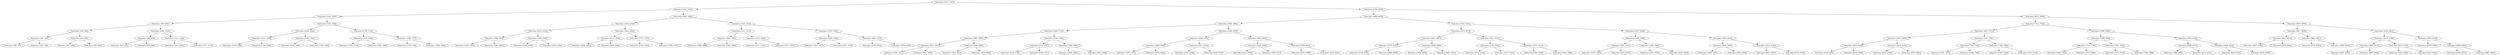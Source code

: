 digraph G{
1668863905 [label="Node{data=[3517, 3517]}"]
1668863905 -> 729821382
729821382 [label="Node{data=[1821, 1821]}"]
729821382 -> 1609072909
1609072909 [label="Node{data=[1225, 1225]}"]
1609072909 -> 2141659954
2141659954 [label="Node{data=[590, 636]}"]
2141659954 -> 1514616504
1514616504 [label="Node{data=[436, 440]}"]
1514616504 -> 1894464310
1894464310 [label="Node{data=[322, 322]}"]
1894464310 -> 1796222159
1796222159 [label="Node{data=[298, 311]}"]
1894464310 -> 770194476
770194476 [label="Node{data=[354, 354]}"]
1514616504 -> 1316564447
1316564447 [label="Node{data=[562, 562]}"]
1316564447 -> 1742900653
1742900653 [label="Node{data=[471, 488]}"]
1316564447 -> 234791882
234791882 [label="Node{data=[565, 565]}"]
2141659954 -> 1629222661
1629222661 [label="Node{data=[1008, 1035]}"]
1629222661 -> 1712007468
1712007468 [label="Node{data=[761, 818]}"]
1712007468 -> 368533413
368533413 [label="Node{data=[647, 661]}"]
1712007468 -> 1844403746
1844403746 [label="Node{data=[880, 880]}"]
1629222661 -> 1399992133
1399992133 [label="Node{data=[1111, 1134]}"]
1399992133 -> 1821322830
1821322830 [label="Node{data=[1042, 1054]}"]
1399992133 -> 1135234573
1135234573 [label="Node{data=[1171, 1171]}"]
1609072909 -> 1419970068
1419970068 [label="Node{data=[1529, 1529]}"]
1419970068 -> 375985090
375985090 [label="Node{data=[1424, 1424]}"]
375985090 -> 50442783
50442783 [label="Node{data=[1311, 1325]}"]
50442783 -> 306863700
306863700 [label="Node{data=[1258, 1280]}"]
50442783 -> 1578461615
1578461615 [label="Node{data=[1340, 1399]}"]
375985090 -> 12355244
12355244 [label="Node{data=[1482, 1493]}"]
12355244 -> 245583342
245583342 [label="Node{data=[1456, 1456]}"]
12355244 -> 1314589328
1314589328 [label="Node{data=[1526, 1526]}"]
1419970068 -> 997608165
997608165 [label="Node{data=[1706, 1721]}"]
997608165 -> 1604002497
1604002497 [label="Node{data=[1624, 1624]}"]
1604002497 -> 1262737633
1262737633 [label="Node{data=[1555, 1579]}"]
1604002497 -> 1574589587
1574589587 [label="Node{data=[1650, 1665]}"]
997608165 -> 1416760495
1416760495 [label="Node{data=[1756, 1777]}"]
1416760495 -> 1383702986
1383702986 [label="Node{data=[1738, 1738]}"]
1416760495 -> 128511924
128511924 [label="Node{data=[1806, 1806]}"]
729821382 -> 148458782
148458782 [label="Node{data=[2830, 2861]}"]
148458782 -> 1275740126
1275740126 [label="Node{data=[2434, 2434]}"]
1275740126 -> 1398976612
1398976612 [label="Node{data=[2112, 2133]}"]
1398976612 -> 326574323
326574323 [label="Node{data=[1956, 1974]}"]
326574323 -> 1367621182
1367621182 [label="Node{data=[1893, 1927]}"]
326574323 -> 1282219807
1282219807 [label="Node{data=[2069, 2081]}"]
1398976612 -> 181040998
181040998 [label="Node{data=[2246, 2304]}"]
181040998 -> 546352756
546352756 [label="Node{data=[2166, 2205]}"]
181040998 -> 1343553942
1343553942 [label="Node{data=[2352, 2352]}"]
1275740126 -> 1948547436
1948547436 [label="Node{data=[2663, 2691]}"]
1948547436 -> 764170697
764170697 [label="Node{data=[2514, 2514]}"]
764170697 -> 139114754
139114754 [label="Node{data=[2442, 2442]}"]
764170697 -> 1890258988
1890258988 [label="Node{data=[2646, 2646]}"]
1948547436 -> 664008780
664008780 [label="Node{data=[2737, 2737]}"]
664008780 -> 1759438702
1759438702 [label="Node{data=[2722, 2722]}"]
664008780 -> 889307614
889307614 [label="Node{data=[2768, 2787]}"]
148458782 -> 495164706
495164706 [label="Node{data=[3165, 3165]}"]
495164706 -> 627722054
627722054 [label="Node{data=[3111, 3111]}"]
627722054 -> 974139666
974139666 [label="Node{data=[3082, 3082]}"]
974139666 -> 19142847
19142847 [label="Node{data=[2896, 2896]}"]
974139666 -> 13627188
13627188 [label="Node{data=[3084, 3098]}"]
627722054 -> 2011744284
2011744284 [label="Node{data=[3143, 3143]}"]
2011744284 -> 1280048978
1280048978 [label="Node{data=[3131, 3131]}"]
2011744284 -> 1829500804
1829500804 [label="Node{data=[3157, 3157]}"]
495164706 -> 314708830
314708830 [label="Node{data=[3363, 3363]}"]
314708830 -> 593199410
593199410 [label="Node{data=[3248, 3248]}"]
593199410 -> 821644132
821644132 [label="Node{data=[3217, 3217]}"]
593199410 -> 50085160
50085160 [label="Node{data=[3310, 3310]}"]
314708830 -> 2524874
2524874 [label="Node{data=[3423, 3437]}"]
2524874 -> 2131482093
2131482093 [label="Node{data=[3366, 3366]}"]
2524874 -> 97714947
97714947 [label="Node{data=[3478, 3478]}"]
1668863905 -> 1713732588
1713732588 [label="Node{data=[6189, 6189]}"]
1713732588 -> 1384231220
1384231220 [label="Node{data=[4692, 4692]}"]
1384231220 -> 1938076212
1938076212 [label="Node{data=[3962, 3962]}"]
1938076212 -> 1850895452
1850895452 [label="Node{data=[3699, 3712]}"]
1850895452 -> 602243169
602243169 [label="Node{data=[3607, 3607]}"]
602243169 -> 2083691832
2083691832 [label="Node{data=[3571, 3571]}"]
2083691832 -> 712082840
712082840 [label="Node{data=[3551, 3551]}"]
2083691832 -> 1471949830
1471949830 [label="Node{data=[3597, 3597]}"]
602243169 -> 1481984024
1481984024 [label="Node{data=[3660, 3660]}"]
1481984024 -> 820430199
820430199 [label="Node{data=[3613, 3613]}"]
1481984024 -> 379444150
379444150 [label="Node{data=[3670, 3670]}"]
1850895452 -> 553064831
553064831 [label="Node{data=[3784, 3784]}"]
553064831 -> 1376817393
1376817393 [label="Node{data=[3733, 3733]}"]
1376817393 -> 1423649465
1423649465 [label="Node{data=[3728, 3728]}"]
1376817393 -> 744688639
744688639 [label="Node{data=[3769, 3771]}"]
553064831 -> 877118445
877118445 [label="Node{data=[3890, 3890]}"]
877118445 -> 1644583564
1644583564 [label="Node{data=[3860, 3860]}"]
877118445 -> 1862613655
1862613655 [label="Node{data=[3912, 3928]}"]
1938076212 -> 1536026747
1536026747 [label="Node{data=[4306, 4335]}"]
1536026747 -> 1365184588
1365184588 [label="Node{data=[4085, 4102]}"]
1365184588 -> 31318737
31318737 [label="Node{data=[3999, 4004]}"]
31318737 -> 1204462079
1204462079 [label="Node{data=[3971, 3971]}"]
31318737 -> 1932547917
1932547917 [label="Node{data=[4034, 4052]}"]
1365184588 -> 1522856983
1522856983 [label="Node{data=[4213, 4213]}"]
1522856983 -> 878796532
878796532 [label="Node{data=[4159, 4190]}"]
1522856983 -> 649512158
649512158 [label="Node{data=[4228, 4247]}"]
1536026747 -> 1473082746
1473082746 [label="Node{data=[4450, 4497]}"]
1473082746 -> 718555096
718555096 [label="Node{data=[4360, 4360]}"]
718555096 -> 343685768
343685768 [label="Node{data=[4347, 4358]}"]
718555096 -> 75271405
75271405 [label="Node{data=[4393, 4417]}"]
1473082746 -> 950423485
950423485 [label="Node{data=[4599, 4614]}"]
950423485 -> 809776630
809776630 [label="Node{data=[4567, 4569]}"]
950423485 -> 1167716620
1167716620 [label="Node{data=[4635, 4635]}"]
1384231220 -> 627185334
627185334 [label="Node{data=[5333, 5351]}"]
627185334 -> 791899648
791899648 [label="Node{data=[5073, 5073]}"]
791899648 -> 1044977045
1044977045 [label="Node{data=[4811, 4811]}"]
1044977045 -> 877826753
877826753 [label="Node{data=[4735, 4735]}"]
877826753 -> 28370267
28370267 [label="Node{data=[4729, 4729]}"]
877826753 -> 902285315
902285315 [label="Node{data=[4808, 4808]}"]
1044977045 -> 1129617043
1129617043 [label="Node{data=[4889, 4889]}"]
1129617043 -> 1664139426
1664139426 [label="Node{data=[4836, 4853]}"]
1129617043 -> 1697414050
1697414050 [label="Node{data=[4963, 5013]}"]
791899648 -> 1855987924
1855987924 [label="Node{data=[5211, 5231]}"]
1855987924 -> 161989533
161989533 [label="Node{data=[5142, 5142]}"]
161989533 -> 1828141019
1828141019 [label="Node{data=[5136, 5136]}"]
161989533 -> 1778430092
1778430092 [label="Node{data=[5181, 5181]}"]
1855987924 -> 97094552
97094552 [label="Node{data=[5273, 5273]}"]
97094552 -> 851774359
851774359 [label="Node{data=[5268, 5268]}"]
97094552 -> 1742318587
1742318587 [label="Node{data=[5297, 5298]}"]
627185334 -> 145945436
145945436 [label="Node{data=[5637, 5652]}"]
145945436 -> 1106132121
1106132121 [label="Node{data=[5495, 5508]}"]
1106132121 -> 1533877888
1533877888 [label="Node{data=[5441, 5441]}"]
1533877888 -> 1900142693
1900142693 [label="Node{data=[5376, 5425]}"]
1533877888 -> 1853277442
1853277442 [label="Node{data=[5477, 5477]}"]
1106132121 -> 1582048929
1582048929 [label="Node{data=[5580, 5593]}"]
1582048929 -> 1843837686
1843837686 [label="Node{data=[5537, 5553]}"]
1582048929 -> 324677095
324677095 [label="Node{data=[5625, 5625]}"]
145945436 -> 1264362587
1264362587 [label="Node{data=[5982, 6010]}"]
1264362587 -> 1956313791
1956313791 [label="Node{data=[5908, 5947]}"]
1956313791 -> 745791440
745791440 [label="Node{data=[5695, 5725]}"]
1956313791 -> 1854208684
1854208684 [label="Node{data=[5970, 5970]}"]
1264362587 -> 1079305563
1079305563 [label="Node{data=[6114, 6140]}"]
1079305563 -> 1664655596
1664655596 [label="Node{data=[6047, 6047]}"]
1079305563 -> 1359445508
1359445508 [label="Node{data=[6176, 6176]}"]
1713732588 -> 413118226
413118226 [label="Node{data=[8313, 8354]}"]
413118226 -> 2131160935
2131160935 [label="Node{data=[7532, 7532]}"]
2131160935 -> 1503596459
1503596459 [label="Node{data=[6537, 6537]}"]
1503596459 -> 864202178
864202178 [label="Node{data=[6287, 6287]}"]
864202178 -> 1451254687
1451254687 [label="Node{data=[6216, 6216]}"]
1451254687 -> 506840063
506840063 [label="Node{data=[6194, 6205]}"]
1451254687 -> 1064723909
1064723909 [label="Node{data=[6266, 6266]}"]
864202178 -> 423375700
423375700 [label="Node{data=[6419, 6419]}"]
423375700 -> 1291134839
1291134839 [label="Node{data=[6305, 6305]}"]
423375700 -> 2096049965
2096049965 [label="Node{data=[6434, 6482]}"]
1503596459 -> 1882924344
1882924344 [label="Node{data=[7381, 7381]}"]
1882924344 -> 149233400
149233400 [label="Node{data=[7364, 7364]}"]
149233400 -> 1833848332
1833848332 [label="Node{data=[7267, 7267]}"]
149233400 -> 1750962895
1750962895 [label="Node{data=[7368, 7368]}"]
1882924344 -> 1105623065
1105623065 [label="Node{data=[7483, 7483]}"]
1105623065 -> 1641331715
1641331715 [label="Node{data=[7405, 7426]}"]
1105623065 -> 2130026523
2130026523 [label="Node{data=[7513, 7513]}"]
2131160935 -> 2050658016
2050658016 [label="Node{data=[7986, 7986]}"]
2050658016 -> 141432590
141432590 [label="Node{data=[7868, 7868]}"]
141432590 -> 1285457572
1285457572 [label="Node{data=[7703, 7759]}"]
1285457572 -> 532157012
532157012 [label="Node{data=[7682, 7682]}"]
1285457572 -> 828101325
828101325 [label="Node{data=[7775, 7804]}"]
141432590 -> 1240823183
1240823183 [label="Node{data=[7935, 7935]}"]
1240823183 -> 1902535091
1902535091 [label="Node{data=[7915, 7915]}"]
1240823183 -> 781444985
781444985 [label="Node{data=[7968, 7968]}"]
2050658016 -> 1093768668
1093768668 [label="Node{data=[8155, 8155]}"]
1093768668 -> 587909496
587909496 [label="Node{data=[8088, 8117]}"]
587909496 -> 1638096723
1638096723 [label="Node{data=[7988, 8056]}"]
587909496 -> 1354417201
1354417201 [label="Node{data=[8131, 8131]}"]
1093768668 -> 501752975
501752975 [label="Node{data=[8199, 8221]}"]
501752975 -> 1759280963
1759280963 [label="Node{data=[8163, 8163]}"]
501752975 -> 327089356
327089356 [label="Node{data=[8276, 8276]}"]
413118226 -> 358820318
358820318 [label="Node{data=[8879, 8879]}"]
358820318 -> 1232317345
1232317345 [label="Node{data=[8617, 8646]}"]
1232317345 -> 1113514923
1113514923 [label="Node{data=[8513, 8513]}"]
1113514923 -> 639823792
639823792 [label="Node{data=[8427, 8468]}"]
1113514923 -> 713232243
713232243 [label="Node{data=[8554, 8554]}"]
1232317345 -> 2121893665
2121893665 [label="Node{data=[8816, 8827]}"]
2121893665 -> 1267687678
1267687678 [label="Node{data=[8776, 8787]}"]
2121893665 -> 2053200208
2053200208 [label="Node{data=[8845, 8876]}"]
358820318 -> 1219176952
1219176952 [label="Node{data=[9344, 9441]}"]
1219176952 -> 2061107011
2061107011 [label="Node{data=[9114, 9149]}"]
2061107011 -> 1247934582
1247934582 [label="Node{data=[8953, 9017]}"]
1247934582 -> 976917427
976917427 [label="Node{data=[8912, 8930]}"]
1247934582 -> 726637029
726637029 [label="Node{data=[9068, 9084]}"]
2061107011 -> 509167656
509167656 [label="Node{data=[9279, 9279]}"]
509167656 -> 1530835421
1530835421 [label="Node{data=[9224, 9244]}"]
509167656 -> 896996866
896996866 [label="Node{data=[9313, 9324]}"]
1219176952 -> 1646277112
1646277112 [label="Node{data=[9519, 9519]}"]
1646277112 -> 913059228
913059228 [label="Node{data=[9476, 9494]}"]
1646277112 -> 410174165
410174165 [label="Node{data=[9840, 9840]}"]
410174165 -> 364384479
364384479 [label="Node{data=[9589, 9621]}"]
410174165 -> 1987337313
1987337313 [label="Node{data=[9867, 9867]}"]
}
